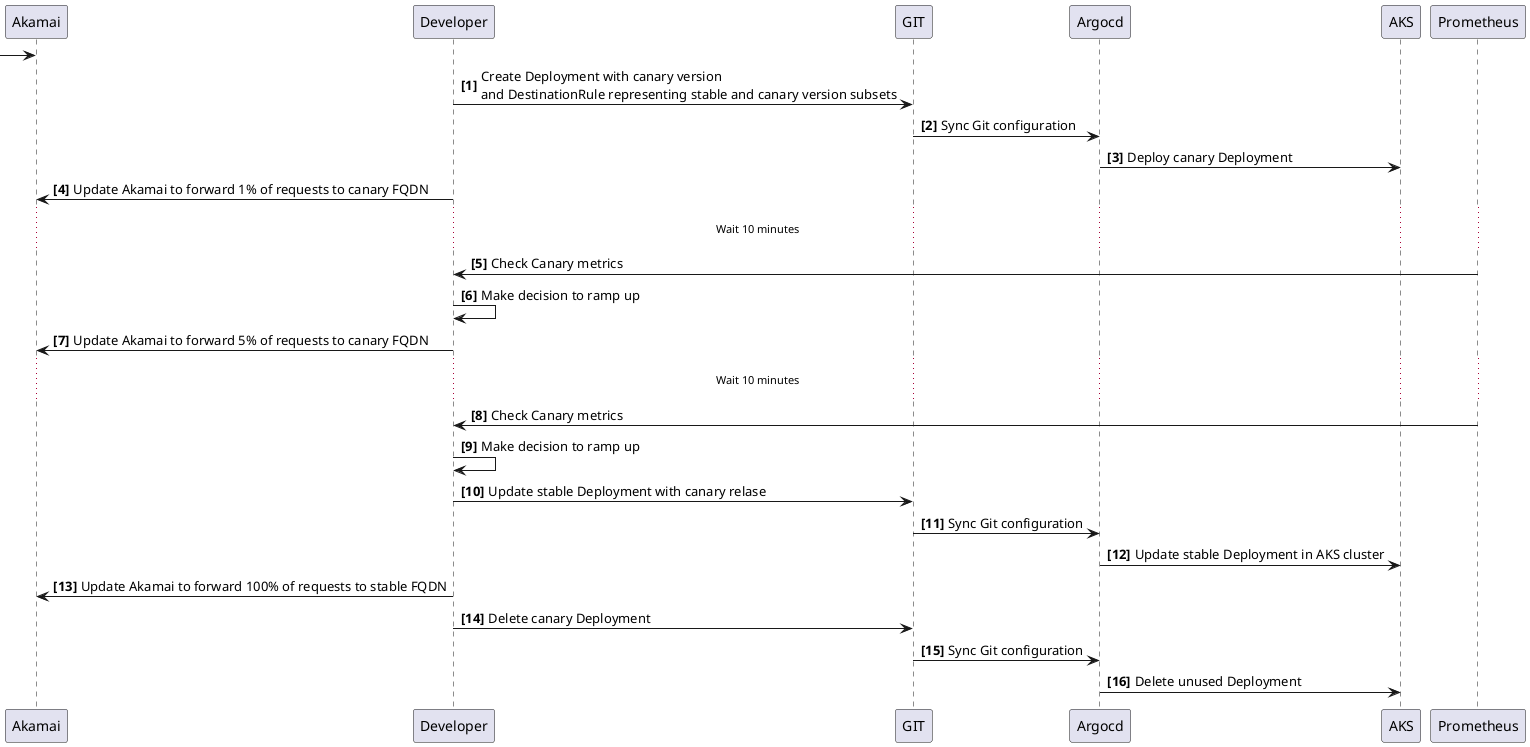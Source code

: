 @startuml canary_base_akamai

-> Akamai
autonumber "<b>[0]"
Developer -> GIT : Create Deployment with canary version\nand DestinationRule representing stable and canary version subsets
GIT -> Argocd : Sync Git configuration
Argocd -> AKS : Deploy canary Deployment

Akamai <- Developer : Update Akamai to forward 1% of requests to canary FQDN
...Wait 10 minutes...
Developer <- Prometheus : Check Canary metrics
Developer -> Developer : Make decision to ramp up

Akamai <- Developer : Update Akamai to forward 5% of requests to canary FQDN
...Wait 10 minutes...
Developer <- Prometheus : Check Canary metrics
Developer -> Developer : Make decision to ramp up

Developer -> GIT : Update stable Deployment with canary relase
GIT -> Argocd : Sync Git configuration
Argocd -> AKS : Update stable Deployment in AKS cluster
Akamai <- Developer : Update Akamai to forward 100% of requests to stable FQDN

Developer -> GIT : Delete canary Deployment
GIT -> Argocd : Sync Git configuration
Argocd -> AKS : Delete unused Deployment
@enduml